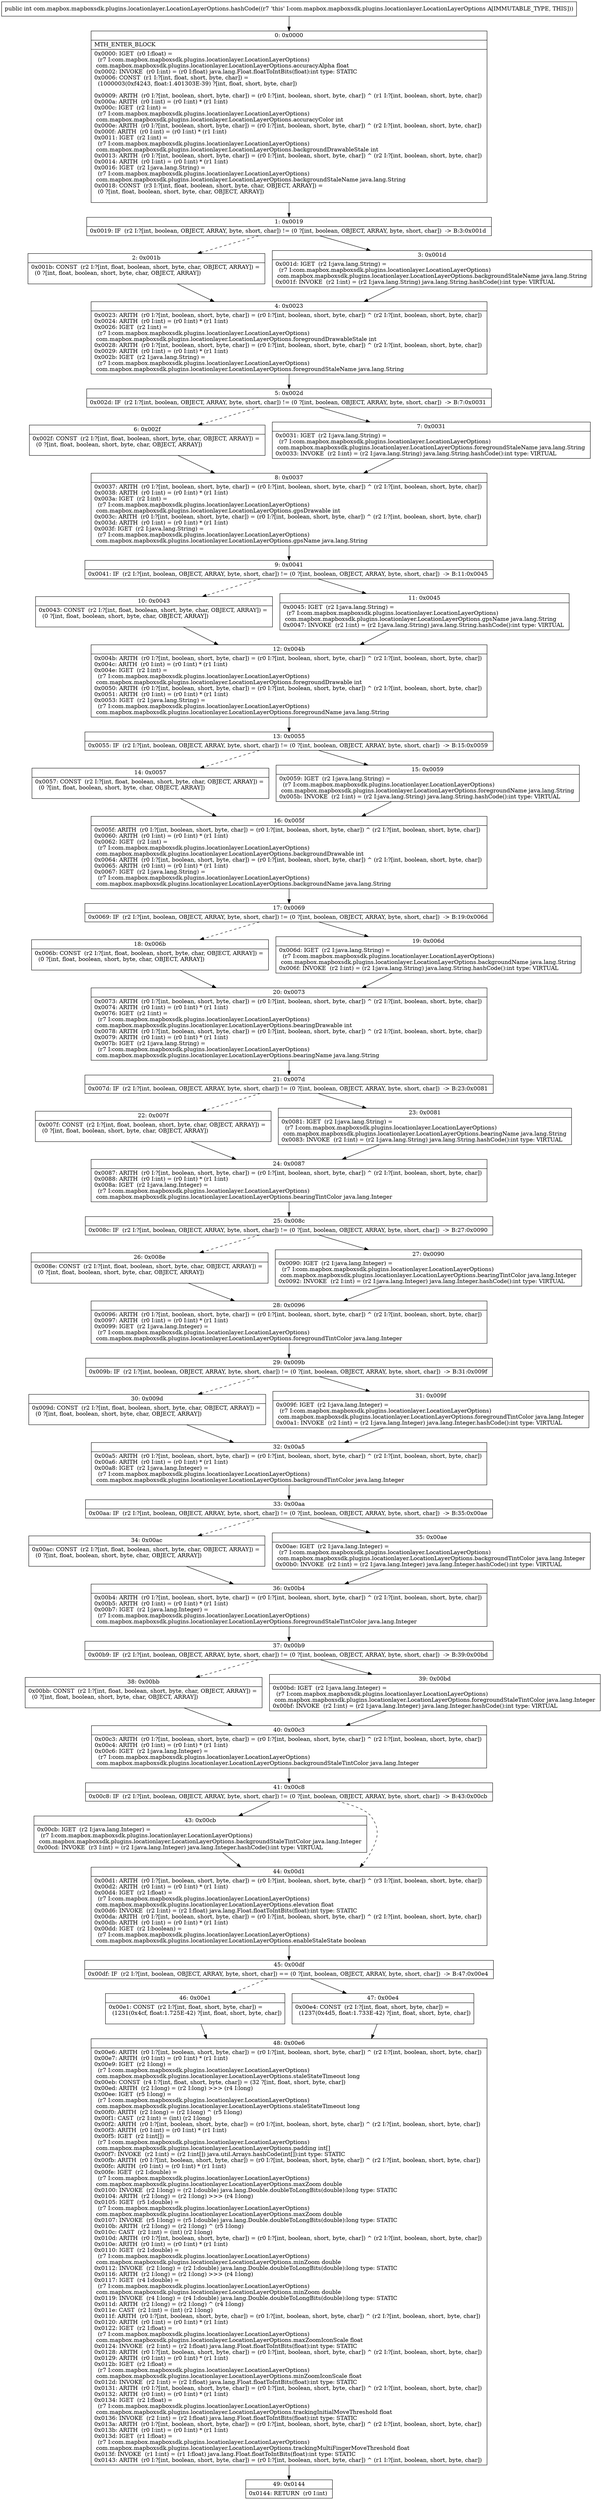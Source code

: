 digraph "CFG forcom.mapbox.mapboxsdk.plugins.locationlayer.LocationLayerOptions.hashCode()I" {
Node_0 [shape=record,label="{0\:\ 0x0000|MTH_ENTER_BLOCK\l|0x0000: IGET  (r0 I:float) = \l  (r7 I:com.mapbox.mapboxsdk.plugins.locationlayer.LocationLayerOptions)\l com.mapbox.mapboxsdk.plugins.locationlayer.LocationLayerOptions.accuracyAlpha float \l0x0002: INVOKE  (r0 I:int) = (r0 I:float) java.lang.Float.floatToIntBits(float):int type: STATIC \l0x0006: CONST  (r1 I:?[int, float, short, byte, char]) = \l  (1000003(0xf4243, float:1.401303E\-39) ?[int, float, short, byte, char])\l \l0x0009: ARITH  (r0 I:?[int, boolean, short, byte, char]) = (r0 I:?[int, boolean, short, byte, char]) ^ (r1 I:?[int, boolean, short, byte, char]) \l0x000a: ARITH  (r0 I:int) = (r0 I:int) * (r1 I:int) \l0x000c: IGET  (r2 I:int) = \l  (r7 I:com.mapbox.mapboxsdk.plugins.locationlayer.LocationLayerOptions)\l com.mapbox.mapboxsdk.plugins.locationlayer.LocationLayerOptions.accuracyColor int \l0x000e: ARITH  (r0 I:?[int, boolean, short, byte, char]) = (r0 I:?[int, boolean, short, byte, char]) ^ (r2 I:?[int, boolean, short, byte, char]) \l0x000f: ARITH  (r0 I:int) = (r0 I:int) * (r1 I:int) \l0x0011: IGET  (r2 I:int) = \l  (r7 I:com.mapbox.mapboxsdk.plugins.locationlayer.LocationLayerOptions)\l com.mapbox.mapboxsdk.plugins.locationlayer.LocationLayerOptions.backgroundDrawableStale int \l0x0013: ARITH  (r0 I:?[int, boolean, short, byte, char]) = (r0 I:?[int, boolean, short, byte, char]) ^ (r2 I:?[int, boolean, short, byte, char]) \l0x0014: ARITH  (r0 I:int) = (r0 I:int) * (r1 I:int) \l0x0016: IGET  (r2 I:java.lang.String) = \l  (r7 I:com.mapbox.mapboxsdk.plugins.locationlayer.LocationLayerOptions)\l com.mapbox.mapboxsdk.plugins.locationlayer.LocationLayerOptions.backgroundStaleName java.lang.String \l0x0018: CONST  (r3 I:?[int, float, boolean, short, byte, char, OBJECT, ARRAY]) = \l  (0 ?[int, float, boolean, short, byte, char, OBJECT, ARRAY])\l \l}"];
Node_1 [shape=record,label="{1\:\ 0x0019|0x0019: IF  (r2 I:?[int, boolean, OBJECT, ARRAY, byte, short, char]) != (0 ?[int, boolean, OBJECT, ARRAY, byte, short, char])  \-\> B:3:0x001d \l}"];
Node_2 [shape=record,label="{2\:\ 0x001b|0x001b: CONST  (r2 I:?[int, float, boolean, short, byte, char, OBJECT, ARRAY]) = \l  (0 ?[int, float, boolean, short, byte, char, OBJECT, ARRAY])\l \l}"];
Node_3 [shape=record,label="{3\:\ 0x001d|0x001d: IGET  (r2 I:java.lang.String) = \l  (r7 I:com.mapbox.mapboxsdk.plugins.locationlayer.LocationLayerOptions)\l com.mapbox.mapboxsdk.plugins.locationlayer.LocationLayerOptions.backgroundStaleName java.lang.String \l0x001f: INVOKE  (r2 I:int) = (r2 I:java.lang.String) java.lang.String.hashCode():int type: VIRTUAL \l}"];
Node_4 [shape=record,label="{4\:\ 0x0023|0x0023: ARITH  (r0 I:?[int, boolean, short, byte, char]) = (r0 I:?[int, boolean, short, byte, char]) ^ (r2 I:?[int, boolean, short, byte, char]) \l0x0024: ARITH  (r0 I:int) = (r0 I:int) * (r1 I:int) \l0x0026: IGET  (r2 I:int) = \l  (r7 I:com.mapbox.mapboxsdk.plugins.locationlayer.LocationLayerOptions)\l com.mapbox.mapboxsdk.plugins.locationlayer.LocationLayerOptions.foregroundDrawableStale int \l0x0028: ARITH  (r0 I:?[int, boolean, short, byte, char]) = (r0 I:?[int, boolean, short, byte, char]) ^ (r2 I:?[int, boolean, short, byte, char]) \l0x0029: ARITH  (r0 I:int) = (r0 I:int) * (r1 I:int) \l0x002b: IGET  (r2 I:java.lang.String) = \l  (r7 I:com.mapbox.mapboxsdk.plugins.locationlayer.LocationLayerOptions)\l com.mapbox.mapboxsdk.plugins.locationlayer.LocationLayerOptions.foregroundStaleName java.lang.String \l}"];
Node_5 [shape=record,label="{5\:\ 0x002d|0x002d: IF  (r2 I:?[int, boolean, OBJECT, ARRAY, byte, short, char]) != (0 ?[int, boolean, OBJECT, ARRAY, byte, short, char])  \-\> B:7:0x0031 \l}"];
Node_6 [shape=record,label="{6\:\ 0x002f|0x002f: CONST  (r2 I:?[int, float, boolean, short, byte, char, OBJECT, ARRAY]) = \l  (0 ?[int, float, boolean, short, byte, char, OBJECT, ARRAY])\l \l}"];
Node_7 [shape=record,label="{7\:\ 0x0031|0x0031: IGET  (r2 I:java.lang.String) = \l  (r7 I:com.mapbox.mapboxsdk.plugins.locationlayer.LocationLayerOptions)\l com.mapbox.mapboxsdk.plugins.locationlayer.LocationLayerOptions.foregroundStaleName java.lang.String \l0x0033: INVOKE  (r2 I:int) = (r2 I:java.lang.String) java.lang.String.hashCode():int type: VIRTUAL \l}"];
Node_8 [shape=record,label="{8\:\ 0x0037|0x0037: ARITH  (r0 I:?[int, boolean, short, byte, char]) = (r0 I:?[int, boolean, short, byte, char]) ^ (r2 I:?[int, boolean, short, byte, char]) \l0x0038: ARITH  (r0 I:int) = (r0 I:int) * (r1 I:int) \l0x003a: IGET  (r2 I:int) = \l  (r7 I:com.mapbox.mapboxsdk.plugins.locationlayer.LocationLayerOptions)\l com.mapbox.mapboxsdk.plugins.locationlayer.LocationLayerOptions.gpsDrawable int \l0x003c: ARITH  (r0 I:?[int, boolean, short, byte, char]) = (r0 I:?[int, boolean, short, byte, char]) ^ (r2 I:?[int, boolean, short, byte, char]) \l0x003d: ARITH  (r0 I:int) = (r0 I:int) * (r1 I:int) \l0x003f: IGET  (r2 I:java.lang.String) = \l  (r7 I:com.mapbox.mapboxsdk.plugins.locationlayer.LocationLayerOptions)\l com.mapbox.mapboxsdk.plugins.locationlayer.LocationLayerOptions.gpsName java.lang.String \l}"];
Node_9 [shape=record,label="{9\:\ 0x0041|0x0041: IF  (r2 I:?[int, boolean, OBJECT, ARRAY, byte, short, char]) != (0 ?[int, boolean, OBJECT, ARRAY, byte, short, char])  \-\> B:11:0x0045 \l}"];
Node_10 [shape=record,label="{10\:\ 0x0043|0x0043: CONST  (r2 I:?[int, float, boolean, short, byte, char, OBJECT, ARRAY]) = \l  (0 ?[int, float, boolean, short, byte, char, OBJECT, ARRAY])\l \l}"];
Node_11 [shape=record,label="{11\:\ 0x0045|0x0045: IGET  (r2 I:java.lang.String) = \l  (r7 I:com.mapbox.mapboxsdk.plugins.locationlayer.LocationLayerOptions)\l com.mapbox.mapboxsdk.plugins.locationlayer.LocationLayerOptions.gpsName java.lang.String \l0x0047: INVOKE  (r2 I:int) = (r2 I:java.lang.String) java.lang.String.hashCode():int type: VIRTUAL \l}"];
Node_12 [shape=record,label="{12\:\ 0x004b|0x004b: ARITH  (r0 I:?[int, boolean, short, byte, char]) = (r0 I:?[int, boolean, short, byte, char]) ^ (r2 I:?[int, boolean, short, byte, char]) \l0x004c: ARITH  (r0 I:int) = (r0 I:int) * (r1 I:int) \l0x004e: IGET  (r2 I:int) = \l  (r7 I:com.mapbox.mapboxsdk.plugins.locationlayer.LocationLayerOptions)\l com.mapbox.mapboxsdk.plugins.locationlayer.LocationLayerOptions.foregroundDrawable int \l0x0050: ARITH  (r0 I:?[int, boolean, short, byte, char]) = (r0 I:?[int, boolean, short, byte, char]) ^ (r2 I:?[int, boolean, short, byte, char]) \l0x0051: ARITH  (r0 I:int) = (r0 I:int) * (r1 I:int) \l0x0053: IGET  (r2 I:java.lang.String) = \l  (r7 I:com.mapbox.mapboxsdk.plugins.locationlayer.LocationLayerOptions)\l com.mapbox.mapboxsdk.plugins.locationlayer.LocationLayerOptions.foregroundName java.lang.String \l}"];
Node_13 [shape=record,label="{13\:\ 0x0055|0x0055: IF  (r2 I:?[int, boolean, OBJECT, ARRAY, byte, short, char]) != (0 ?[int, boolean, OBJECT, ARRAY, byte, short, char])  \-\> B:15:0x0059 \l}"];
Node_14 [shape=record,label="{14\:\ 0x0057|0x0057: CONST  (r2 I:?[int, float, boolean, short, byte, char, OBJECT, ARRAY]) = \l  (0 ?[int, float, boolean, short, byte, char, OBJECT, ARRAY])\l \l}"];
Node_15 [shape=record,label="{15\:\ 0x0059|0x0059: IGET  (r2 I:java.lang.String) = \l  (r7 I:com.mapbox.mapboxsdk.plugins.locationlayer.LocationLayerOptions)\l com.mapbox.mapboxsdk.plugins.locationlayer.LocationLayerOptions.foregroundName java.lang.String \l0x005b: INVOKE  (r2 I:int) = (r2 I:java.lang.String) java.lang.String.hashCode():int type: VIRTUAL \l}"];
Node_16 [shape=record,label="{16\:\ 0x005f|0x005f: ARITH  (r0 I:?[int, boolean, short, byte, char]) = (r0 I:?[int, boolean, short, byte, char]) ^ (r2 I:?[int, boolean, short, byte, char]) \l0x0060: ARITH  (r0 I:int) = (r0 I:int) * (r1 I:int) \l0x0062: IGET  (r2 I:int) = \l  (r7 I:com.mapbox.mapboxsdk.plugins.locationlayer.LocationLayerOptions)\l com.mapbox.mapboxsdk.plugins.locationlayer.LocationLayerOptions.backgroundDrawable int \l0x0064: ARITH  (r0 I:?[int, boolean, short, byte, char]) = (r0 I:?[int, boolean, short, byte, char]) ^ (r2 I:?[int, boolean, short, byte, char]) \l0x0065: ARITH  (r0 I:int) = (r0 I:int) * (r1 I:int) \l0x0067: IGET  (r2 I:java.lang.String) = \l  (r7 I:com.mapbox.mapboxsdk.plugins.locationlayer.LocationLayerOptions)\l com.mapbox.mapboxsdk.plugins.locationlayer.LocationLayerOptions.backgroundName java.lang.String \l}"];
Node_17 [shape=record,label="{17\:\ 0x0069|0x0069: IF  (r2 I:?[int, boolean, OBJECT, ARRAY, byte, short, char]) != (0 ?[int, boolean, OBJECT, ARRAY, byte, short, char])  \-\> B:19:0x006d \l}"];
Node_18 [shape=record,label="{18\:\ 0x006b|0x006b: CONST  (r2 I:?[int, float, boolean, short, byte, char, OBJECT, ARRAY]) = \l  (0 ?[int, float, boolean, short, byte, char, OBJECT, ARRAY])\l \l}"];
Node_19 [shape=record,label="{19\:\ 0x006d|0x006d: IGET  (r2 I:java.lang.String) = \l  (r7 I:com.mapbox.mapboxsdk.plugins.locationlayer.LocationLayerOptions)\l com.mapbox.mapboxsdk.plugins.locationlayer.LocationLayerOptions.backgroundName java.lang.String \l0x006f: INVOKE  (r2 I:int) = (r2 I:java.lang.String) java.lang.String.hashCode():int type: VIRTUAL \l}"];
Node_20 [shape=record,label="{20\:\ 0x0073|0x0073: ARITH  (r0 I:?[int, boolean, short, byte, char]) = (r0 I:?[int, boolean, short, byte, char]) ^ (r2 I:?[int, boolean, short, byte, char]) \l0x0074: ARITH  (r0 I:int) = (r0 I:int) * (r1 I:int) \l0x0076: IGET  (r2 I:int) = \l  (r7 I:com.mapbox.mapboxsdk.plugins.locationlayer.LocationLayerOptions)\l com.mapbox.mapboxsdk.plugins.locationlayer.LocationLayerOptions.bearingDrawable int \l0x0078: ARITH  (r0 I:?[int, boolean, short, byte, char]) = (r0 I:?[int, boolean, short, byte, char]) ^ (r2 I:?[int, boolean, short, byte, char]) \l0x0079: ARITH  (r0 I:int) = (r0 I:int) * (r1 I:int) \l0x007b: IGET  (r2 I:java.lang.String) = \l  (r7 I:com.mapbox.mapboxsdk.plugins.locationlayer.LocationLayerOptions)\l com.mapbox.mapboxsdk.plugins.locationlayer.LocationLayerOptions.bearingName java.lang.String \l}"];
Node_21 [shape=record,label="{21\:\ 0x007d|0x007d: IF  (r2 I:?[int, boolean, OBJECT, ARRAY, byte, short, char]) != (0 ?[int, boolean, OBJECT, ARRAY, byte, short, char])  \-\> B:23:0x0081 \l}"];
Node_22 [shape=record,label="{22\:\ 0x007f|0x007f: CONST  (r2 I:?[int, float, boolean, short, byte, char, OBJECT, ARRAY]) = \l  (0 ?[int, float, boolean, short, byte, char, OBJECT, ARRAY])\l \l}"];
Node_23 [shape=record,label="{23\:\ 0x0081|0x0081: IGET  (r2 I:java.lang.String) = \l  (r7 I:com.mapbox.mapboxsdk.plugins.locationlayer.LocationLayerOptions)\l com.mapbox.mapboxsdk.plugins.locationlayer.LocationLayerOptions.bearingName java.lang.String \l0x0083: INVOKE  (r2 I:int) = (r2 I:java.lang.String) java.lang.String.hashCode():int type: VIRTUAL \l}"];
Node_24 [shape=record,label="{24\:\ 0x0087|0x0087: ARITH  (r0 I:?[int, boolean, short, byte, char]) = (r0 I:?[int, boolean, short, byte, char]) ^ (r2 I:?[int, boolean, short, byte, char]) \l0x0088: ARITH  (r0 I:int) = (r0 I:int) * (r1 I:int) \l0x008a: IGET  (r2 I:java.lang.Integer) = \l  (r7 I:com.mapbox.mapboxsdk.plugins.locationlayer.LocationLayerOptions)\l com.mapbox.mapboxsdk.plugins.locationlayer.LocationLayerOptions.bearingTintColor java.lang.Integer \l}"];
Node_25 [shape=record,label="{25\:\ 0x008c|0x008c: IF  (r2 I:?[int, boolean, OBJECT, ARRAY, byte, short, char]) != (0 ?[int, boolean, OBJECT, ARRAY, byte, short, char])  \-\> B:27:0x0090 \l}"];
Node_26 [shape=record,label="{26\:\ 0x008e|0x008e: CONST  (r2 I:?[int, float, boolean, short, byte, char, OBJECT, ARRAY]) = \l  (0 ?[int, float, boolean, short, byte, char, OBJECT, ARRAY])\l \l}"];
Node_27 [shape=record,label="{27\:\ 0x0090|0x0090: IGET  (r2 I:java.lang.Integer) = \l  (r7 I:com.mapbox.mapboxsdk.plugins.locationlayer.LocationLayerOptions)\l com.mapbox.mapboxsdk.plugins.locationlayer.LocationLayerOptions.bearingTintColor java.lang.Integer \l0x0092: INVOKE  (r2 I:int) = (r2 I:java.lang.Integer) java.lang.Integer.hashCode():int type: VIRTUAL \l}"];
Node_28 [shape=record,label="{28\:\ 0x0096|0x0096: ARITH  (r0 I:?[int, boolean, short, byte, char]) = (r0 I:?[int, boolean, short, byte, char]) ^ (r2 I:?[int, boolean, short, byte, char]) \l0x0097: ARITH  (r0 I:int) = (r0 I:int) * (r1 I:int) \l0x0099: IGET  (r2 I:java.lang.Integer) = \l  (r7 I:com.mapbox.mapboxsdk.plugins.locationlayer.LocationLayerOptions)\l com.mapbox.mapboxsdk.plugins.locationlayer.LocationLayerOptions.foregroundTintColor java.lang.Integer \l}"];
Node_29 [shape=record,label="{29\:\ 0x009b|0x009b: IF  (r2 I:?[int, boolean, OBJECT, ARRAY, byte, short, char]) != (0 ?[int, boolean, OBJECT, ARRAY, byte, short, char])  \-\> B:31:0x009f \l}"];
Node_30 [shape=record,label="{30\:\ 0x009d|0x009d: CONST  (r2 I:?[int, float, boolean, short, byte, char, OBJECT, ARRAY]) = \l  (0 ?[int, float, boolean, short, byte, char, OBJECT, ARRAY])\l \l}"];
Node_31 [shape=record,label="{31\:\ 0x009f|0x009f: IGET  (r2 I:java.lang.Integer) = \l  (r7 I:com.mapbox.mapboxsdk.plugins.locationlayer.LocationLayerOptions)\l com.mapbox.mapboxsdk.plugins.locationlayer.LocationLayerOptions.foregroundTintColor java.lang.Integer \l0x00a1: INVOKE  (r2 I:int) = (r2 I:java.lang.Integer) java.lang.Integer.hashCode():int type: VIRTUAL \l}"];
Node_32 [shape=record,label="{32\:\ 0x00a5|0x00a5: ARITH  (r0 I:?[int, boolean, short, byte, char]) = (r0 I:?[int, boolean, short, byte, char]) ^ (r2 I:?[int, boolean, short, byte, char]) \l0x00a6: ARITH  (r0 I:int) = (r0 I:int) * (r1 I:int) \l0x00a8: IGET  (r2 I:java.lang.Integer) = \l  (r7 I:com.mapbox.mapboxsdk.plugins.locationlayer.LocationLayerOptions)\l com.mapbox.mapboxsdk.plugins.locationlayer.LocationLayerOptions.backgroundTintColor java.lang.Integer \l}"];
Node_33 [shape=record,label="{33\:\ 0x00aa|0x00aa: IF  (r2 I:?[int, boolean, OBJECT, ARRAY, byte, short, char]) != (0 ?[int, boolean, OBJECT, ARRAY, byte, short, char])  \-\> B:35:0x00ae \l}"];
Node_34 [shape=record,label="{34\:\ 0x00ac|0x00ac: CONST  (r2 I:?[int, float, boolean, short, byte, char, OBJECT, ARRAY]) = \l  (0 ?[int, float, boolean, short, byte, char, OBJECT, ARRAY])\l \l}"];
Node_35 [shape=record,label="{35\:\ 0x00ae|0x00ae: IGET  (r2 I:java.lang.Integer) = \l  (r7 I:com.mapbox.mapboxsdk.plugins.locationlayer.LocationLayerOptions)\l com.mapbox.mapboxsdk.plugins.locationlayer.LocationLayerOptions.backgroundTintColor java.lang.Integer \l0x00b0: INVOKE  (r2 I:int) = (r2 I:java.lang.Integer) java.lang.Integer.hashCode():int type: VIRTUAL \l}"];
Node_36 [shape=record,label="{36\:\ 0x00b4|0x00b4: ARITH  (r0 I:?[int, boolean, short, byte, char]) = (r0 I:?[int, boolean, short, byte, char]) ^ (r2 I:?[int, boolean, short, byte, char]) \l0x00b5: ARITH  (r0 I:int) = (r0 I:int) * (r1 I:int) \l0x00b7: IGET  (r2 I:java.lang.Integer) = \l  (r7 I:com.mapbox.mapboxsdk.plugins.locationlayer.LocationLayerOptions)\l com.mapbox.mapboxsdk.plugins.locationlayer.LocationLayerOptions.foregroundStaleTintColor java.lang.Integer \l}"];
Node_37 [shape=record,label="{37\:\ 0x00b9|0x00b9: IF  (r2 I:?[int, boolean, OBJECT, ARRAY, byte, short, char]) != (0 ?[int, boolean, OBJECT, ARRAY, byte, short, char])  \-\> B:39:0x00bd \l}"];
Node_38 [shape=record,label="{38\:\ 0x00bb|0x00bb: CONST  (r2 I:?[int, float, boolean, short, byte, char, OBJECT, ARRAY]) = \l  (0 ?[int, float, boolean, short, byte, char, OBJECT, ARRAY])\l \l}"];
Node_39 [shape=record,label="{39\:\ 0x00bd|0x00bd: IGET  (r2 I:java.lang.Integer) = \l  (r7 I:com.mapbox.mapboxsdk.plugins.locationlayer.LocationLayerOptions)\l com.mapbox.mapboxsdk.plugins.locationlayer.LocationLayerOptions.foregroundStaleTintColor java.lang.Integer \l0x00bf: INVOKE  (r2 I:int) = (r2 I:java.lang.Integer) java.lang.Integer.hashCode():int type: VIRTUAL \l}"];
Node_40 [shape=record,label="{40\:\ 0x00c3|0x00c3: ARITH  (r0 I:?[int, boolean, short, byte, char]) = (r0 I:?[int, boolean, short, byte, char]) ^ (r2 I:?[int, boolean, short, byte, char]) \l0x00c4: ARITH  (r0 I:int) = (r0 I:int) * (r1 I:int) \l0x00c6: IGET  (r2 I:java.lang.Integer) = \l  (r7 I:com.mapbox.mapboxsdk.plugins.locationlayer.LocationLayerOptions)\l com.mapbox.mapboxsdk.plugins.locationlayer.LocationLayerOptions.backgroundStaleTintColor java.lang.Integer \l}"];
Node_41 [shape=record,label="{41\:\ 0x00c8|0x00c8: IF  (r2 I:?[int, boolean, OBJECT, ARRAY, byte, short, char]) != (0 ?[int, boolean, OBJECT, ARRAY, byte, short, char])  \-\> B:43:0x00cb \l}"];
Node_43 [shape=record,label="{43\:\ 0x00cb|0x00cb: IGET  (r2 I:java.lang.Integer) = \l  (r7 I:com.mapbox.mapboxsdk.plugins.locationlayer.LocationLayerOptions)\l com.mapbox.mapboxsdk.plugins.locationlayer.LocationLayerOptions.backgroundStaleTintColor java.lang.Integer \l0x00cd: INVOKE  (r3 I:int) = (r2 I:java.lang.Integer) java.lang.Integer.hashCode():int type: VIRTUAL \l}"];
Node_44 [shape=record,label="{44\:\ 0x00d1|0x00d1: ARITH  (r0 I:?[int, boolean, short, byte, char]) = (r0 I:?[int, boolean, short, byte, char]) ^ (r3 I:?[int, boolean, short, byte, char]) \l0x00d2: ARITH  (r0 I:int) = (r0 I:int) * (r1 I:int) \l0x00d4: IGET  (r2 I:float) = \l  (r7 I:com.mapbox.mapboxsdk.plugins.locationlayer.LocationLayerOptions)\l com.mapbox.mapboxsdk.plugins.locationlayer.LocationLayerOptions.elevation float \l0x00d6: INVOKE  (r2 I:int) = (r2 I:float) java.lang.Float.floatToIntBits(float):int type: STATIC \l0x00da: ARITH  (r0 I:?[int, boolean, short, byte, char]) = (r0 I:?[int, boolean, short, byte, char]) ^ (r2 I:?[int, boolean, short, byte, char]) \l0x00db: ARITH  (r0 I:int) = (r0 I:int) * (r1 I:int) \l0x00dd: IGET  (r2 I:boolean) = \l  (r7 I:com.mapbox.mapboxsdk.plugins.locationlayer.LocationLayerOptions)\l com.mapbox.mapboxsdk.plugins.locationlayer.LocationLayerOptions.enableStaleState boolean \l}"];
Node_45 [shape=record,label="{45\:\ 0x00df|0x00df: IF  (r2 I:?[int, boolean, OBJECT, ARRAY, byte, short, char]) == (0 ?[int, boolean, OBJECT, ARRAY, byte, short, char])  \-\> B:47:0x00e4 \l}"];
Node_46 [shape=record,label="{46\:\ 0x00e1|0x00e1: CONST  (r2 I:?[int, float, short, byte, char]) = \l  (1231(0x4cf, float:1.725E\-42) ?[int, float, short, byte, char])\l \l}"];
Node_47 [shape=record,label="{47\:\ 0x00e4|0x00e4: CONST  (r2 I:?[int, float, short, byte, char]) = \l  (1237(0x4d5, float:1.733E\-42) ?[int, float, short, byte, char])\l \l}"];
Node_48 [shape=record,label="{48\:\ 0x00e6|0x00e6: ARITH  (r0 I:?[int, boolean, short, byte, char]) = (r0 I:?[int, boolean, short, byte, char]) ^ (r2 I:?[int, boolean, short, byte, char]) \l0x00e7: ARITH  (r0 I:int) = (r0 I:int) * (r1 I:int) \l0x00e9: IGET  (r2 I:long) = \l  (r7 I:com.mapbox.mapboxsdk.plugins.locationlayer.LocationLayerOptions)\l com.mapbox.mapboxsdk.plugins.locationlayer.LocationLayerOptions.staleStateTimeout long \l0x00eb: CONST  (r4 I:?[int, float, short, byte, char]) = (32 ?[int, float, short, byte, char]) \l0x00ed: ARITH  (r2 I:long) = (r2 I:long) \>\>\> (r4 I:long) \l0x00ee: IGET  (r5 I:long) = \l  (r7 I:com.mapbox.mapboxsdk.plugins.locationlayer.LocationLayerOptions)\l com.mapbox.mapboxsdk.plugins.locationlayer.LocationLayerOptions.staleStateTimeout long \l0x00f0: ARITH  (r2 I:long) = (r2 I:long) ^ (r5 I:long) \l0x00f1: CAST  (r2 I:int) = (int) (r2 I:long) \l0x00f2: ARITH  (r0 I:?[int, boolean, short, byte, char]) = (r0 I:?[int, boolean, short, byte, char]) ^ (r2 I:?[int, boolean, short, byte, char]) \l0x00f3: ARITH  (r0 I:int) = (r0 I:int) * (r1 I:int) \l0x00f5: IGET  (r2 I:int[]) = \l  (r7 I:com.mapbox.mapboxsdk.plugins.locationlayer.LocationLayerOptions)\l com.mapbox.mapboxsdk.plugins.locationlayer.LocationLayerOptions.padding int[] \l0x00f7: INVOKE  (r2 I:int) = (r2 I:int[]) java.util.Arrays.hashCode(int[]):int type: STATIC \l0x00fb: ARITH  (r0 I:?[int, boolean, short, byte, char]) = (r0 I:?[int, boolean, short, byte, char]) ^ (r2 I:?[int, boolean, short, byte, char]) \l0x00fc: ARITH  (r0 I:int) = (r0 I:int) * (r1 I:int) \l0x00fe: IGET  (r2 I:double) = \l  (r7 I:com.mapbox.mapboxsdk.plugins.locationlayer.LocationLayerOptions)\l com.mapbox.mapboxsdk.plugins.locationlayer.LocationLayerOptions.maxZoom double \l0x0100: INVOKE  (r2 I:long) = (r2 I:double) java.lang.Double.doubleToLongBits(double):long type: STATIC \l0x0104: ARITH  (r2 I:long) = (r2 I:long) \>\>\> (r4 I:long) \l0x0105: IGET  (r5 I:double) = \l  (r7 I:com.mapbox.mapboxsdk.plugins.locationlayer.LocationLayerOptions)\l com.mapbox.mapboxsdk.plugins.locationlayer.LocationLayerOptions.maxZoom double \l0x0107: INVOKE  (r5 I:long) = (r5 I:double) java.lang.Double.doubleToLongBits(double):long type: STATIC \l0x010b: ARITH  (r2 I:long) = (r2 I:long) ^ (r5 I:long) \l0x010c: CAST  (r2 I:int) = (int) (r2 I:long) \l0x010d: ARITH  (r0 I:?[int, boolean, short, byte, char]) = (r0 I:?[int, boolean, short, byte, char]) ^ (r2 I:?[int, boolean, short, byte, char]) \l0x010e: ARITH  (r0 I:int) = (r0 I:int) * (r1 I:int) \l0x0110: IGET  (r2 I:double) = \l  (r7 I:com.mapbox.mapboxsdk.plugins.locationlayer.LocationLayerOptions)\l com.mapbox.mapboxsdk.plugins.locationlayer.LocationLayerOptions.minZoom double \l0x0112: INVOKE  (r2 I:long) = (r2 I:double) java.lang.Double.doubleToLongBits(double):long type: STATIC \l0x0116: ARITH  (r2 I:long) = (r2 I:long) \>\>\> (r4 I:long) \l0x0117: IGET  (r4 I:double) = \l  (r7 I:com.mapbox.mapboxsdk.plugins.locationlayer.LocationLayerOptions)\l com.mapbox.mapboxsdk.plugins.locationlayer.LocationLayerOptions.minZoom double \l0x0119: INVOKE  (r4 I:long) = (r4 I:double) java.lang.Double.doubleToLongBits(double):long type: STATIC \l0x011d: ARITH  (r2 I:long) = (r2 I:long) ^ (r4 I:long) \l0x011e: CAST  (r2 I:int) = (int) (r2 I:long) \l0x011f: ARITH  (r0 I:?[int, boolean, short, byte, char]) = (r0 I:?[int, boolean, short, byte, char]) ^ (r2 I:?[int, boolean, short, byte, char]) \l0x0120: ARITH  (r0 I:int) = (r0 I:int) * (r1 I:int) \l0x0122: IGET  (r2 I:float) = \l  (r7 I:com.mapbox.mapboxsdk.plugins.locationlayer.LocationLayerOptions)\l com.mapbox.mapboxsdk.plugins.locationlayer.LocationLayerOptions.maxZoomIconScale float \l0x0124: INVOKE  (r2 I:int) = (r2 I:float) java.lang.Float.floatToIntBits(float):int type: STATIC \l0x0128: ARITH  (r0 I:?[int, boolean, short, byte, char]) = (r0 I:?[int, boolean, short, byte, char]) ^ (r2 I:?[int, boolean, short, byte, char]) \l0x0129: ARITH  (r0 I:int) = (r0 I:int) * (r1 I:int) \l0x012b: IGET  (r2 I:float) = \l  (r7 I:com.mapbox.mapboxsdk.plugins.locationlayer.LocationLayerOptions)\l com.mapbox.mapboxsdk.plugins.locationlayer.LocationLayerOptions.minZoomIconScale float \l0x012d: INVOKE  (r2 I:int) = (r2 I:float) java.lang.Float.floatToIntBits(float):int type: STATIC \l0x0131: ARITH  (r0 I:?[int, boolean, short, byte, char]) = (r0 I:?[int, boolean, short, byte, char]) ^ (r2 I:?[int, boolean, short, byte, char]) \l0x0132: ARITH  (r0 I:int) = (r0 I:int) * (r1 I:int) \l0x0134: IGET  (r2 I:float) = \l  (r7 I:com.mapbox.mapboxsdk.plugins.locationlayer.LocationLayerOptions)\l com.mapbox.mapboxsdk.plugins.locationlayer.LocationLayerOptions.trackingInitialMoveThreshold float \l0x0136: INVOKE  (r2 I:int) = (r2 I:float) java.lang.Float.floatToIntBits(float):int type: STATIC \l0x013a: ARITH  (r0 I:?[int, boolean, short, byte, char]) = (r0 I:?[int, boolean, short, byte, char]) ^ (r2 I:?[int, boolean, short, byte, char]) \l0x013b: ARITH  (r0 I:int) = (r0 I:int) * (r1 I:int) \l0x013d: IGET  (r1 I:float) = \l  (r7 I:com.mapbox.mapboxsdk.plugins.locationlayer.LocationLayerOptions)\l com.mapbox.mapboxsdk.plugins.locationlayer.LocationLayerOptions.trackingMultiFingerMoveThreshold float \l0x013f: INVOKE  (r1 I:int) = (r1 I:float) java.lang.Float.floatToIntBits(float):int type: STATIC \l0x0143: ARITH  (r0 I:?[int, boolean, short, byte, char]) = (r0 I:?[int, boolean, short, byte, char]) ^ (r1 I:?[int, boolean, short, byte, char]) \l}"];
Node_49 [shape=record,label="{49\:\ 0x0144|0x0144: RETURN  (r0 I:int) \l}"];
MethodNode[shape=record,label="{public int com.mapbox.mapboxsdk.plugins.locationlayer.LocationLayerOptions.hashCode((r7 'this' I:com.mapbox.mapboxsdk.plugins.locationlayer.LocationLayerOptions A[IMMUTABLE_TYPE, THIS])) }"];
MethodNode -> Node_0;
Node_0 -> Node_1;
Node_1 -> Node_2[style=dashed];
Node_1 -> Node_3;
Node_2 -> Node_4;
Node_3 -> Node_4;
Node_4 -> Node_5;
Node_5 -> Node_6[style=dashed];
Node_5 -> Node_7;
Node_6 -> Node_8;
Node_7 -> Node_8;
Node_8 -> Node_9;
Node_9 -> Node_10[style=dashed];
Node_9 -> Node_11;
Node_10 -> Node_12;
Node_11 -> Node_12;
Node_12 -> Node_13;
Node_13 -> Node_14[style=dashed];
Node_13 -> Node_15;
Node_14 -> Node_16;
Node_15 -> Node_16;
Node_16 -> Node_17;
Node_17 -> Node_18[style=dashed];
Node_17 -> Node_19;
Node_18 -> Node_20;
Node_19 -> Node_20;
Node_20 -> Node_21;
Node_21 -> Node_22[style=dashed];
Node_21 -> Node_23;
Node_22 -> Node_24;
Node_23 -> Node_24;
Node_24 -> Node_25;
Node_25 -> Node_26[style=dashed];
Node_25 -> Node_27;
Node_26 -> Node_28;
Node_27 -> Node_28;
Node_28 -> Node_29;
Node_29 -> Node_30[style=dashed];
Node_29 -> Node_31;
Node_30 -> Node_32;
Node_31 -> Node_32;
Node_32 -> Node_33;
Node_33 -> Node_34[style=dashed];
Node_33 -> Node_35;
Node_34 -> Node_36;
Node_35 -> Node_36;
Node_36 -> Node_37;
Node_37 -> Node_38[style=dashed];
Node_37 -> Node_39;
Node_38 -> Node_40;
Node_39 -> Node_40;
Node_40 -> Node_41;
Node_41 -> Node_43;
Node_41 -> Node_44[style=dashed];
Node_43 -> Node_44;
Node_44 -> Node_45;
Node_45 -> Node_46[style=dashed];
Node_45 -> Node_47;
Node_46 -> Node_48;
Node_47 -> Node_48;
Node_48 -> Node_49;
}

